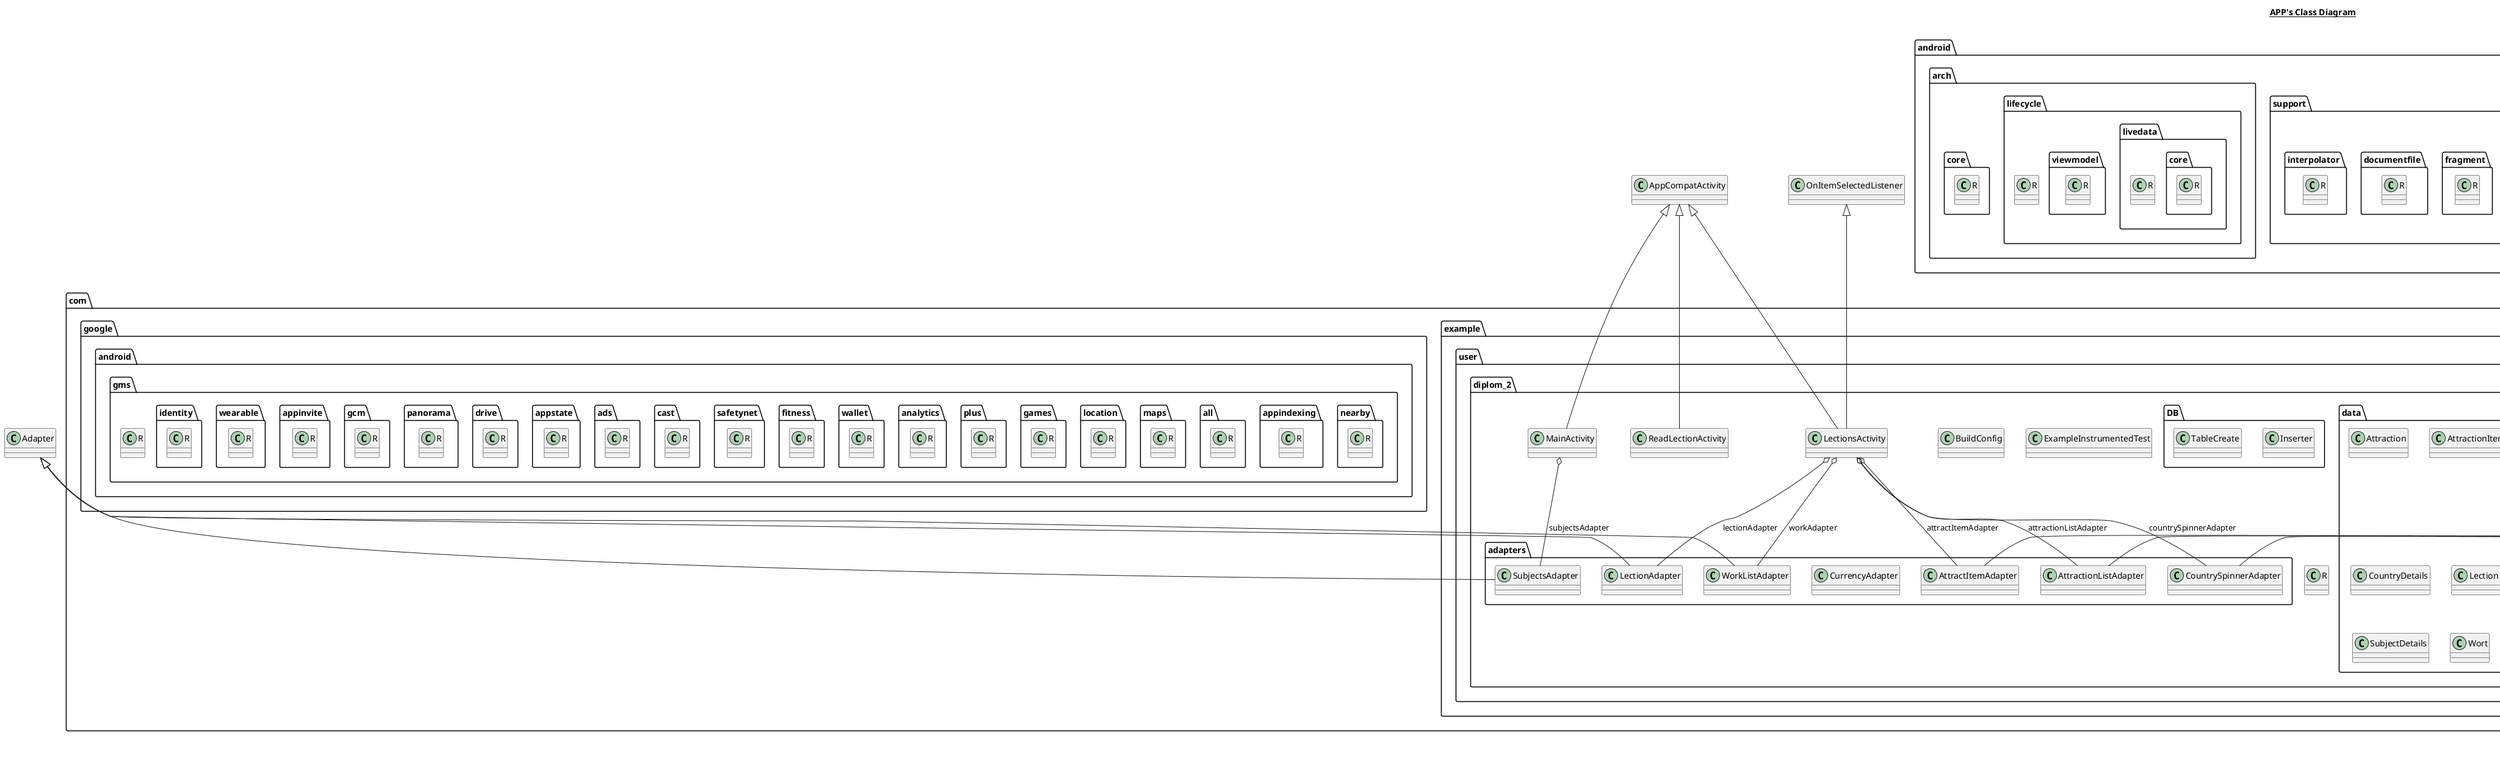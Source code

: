 @startuml

title __APP's Class Diagram__\n

  package com.example.user.diplom_2 {
    package com.example.user.diplom_2.adapters {
      class AttractItemAdapter {
      }
    }
  }
  

  package com.example.user.diplom_2 {
    package com.example.user.diplom_2.data {
      class Attraction {
      }
    }
  }
  

  package com.example.user.diplom_2 {
    package com.example.user.diplom_2.data {
      class AttractionItem {
      }
    }
  }
  

  package com.example.user.diplom_2 {
    package com.example.user.diplom_2.adapters {
      class AttractionListAdapter {
      }
    }
  }
  

  package com.example.user.diplom_2 {
    package com.example.user.diplom_2.data {
      enum AttractionTypes {
      }
    }
  }
  

  package com.example.user.diplom_2 {
    class BuildConfig {
    }
  }
  

  package com.example.user.diplom_2 {
    package com.example.user.diplom_2.data {
      class Country {
      }
    }
  }
  

  package com.example.user.diplom_2 {
    package com.example.user.diplom_2.data {
      class CountryDetails {
      }
    }
  }
  

  package com.example.user.diplom_2 {
    package com.example.user.diplom_2.adapters {
      class CountrySpinnerAdapter {
      }
    }
  }
  

  package com.example.user.diplom_2 {
    package com.example.user.diplom_2.adapters {
      class CurrencyAdapter {
      }
    }
  }
  

  package com.example.user.diplom_2 {
    class ExampleInstrumentedTest {
    }
  }
  

  package com.example.user.diplom_2 {
    package com.example.user.diplom_2.DB {
      class Inserter {
      }
    }
  }
  

  package com.example.user.diplom_2 {
    package com.example.user.diplom_2.data {
      class Lection {
      }
    }
  }
  

  package com.example.user.diplom_2 {
    package com.example.user.diplom_2.adapters {
      class LectionAdapter {
      }
    }
  }
  

  package com.example.user.diplom_2 {
    package com.example.user.diplom_2.data {
      class LectionDetails {
      }
    }
  }
  

  package com.example.user.diplom_2 {
    class LectionsActivity {
    }
  }
  

  package com.example.user.diplom_2 {
    class MainActivity {
    }
  }
  

  package android.support.v4 {
    class R {
    }
  }
  

  package com.google.android.gms {
    package com.google.android.gms.nearby {
      class R {
      }
    }
  }
  

  package android.support.localbroadcastmanager {
    class R {
    }
  }
  

  package com.google.android.gms {
    package com.google.android.gms.appindexing {
      class R {
      }
    }
  }
  

  package android.arch.lifecycle {
    package android.arch.lifecycle.livedata {
      class R {
      }
    }
  }
  

  package com.google.android.gms {
    package com.google.android.gms.all {
      class R {
      }
    }
  }
  

  package android.support.coreui {
    class R {
    }
  }
  

  package android.support.customview {
    class R {
    }
  }
  

  package android.arch.lifecycle {
    package android.arch.lifecycle.livedata {
      package android.arch.lifecycle.livedata.core {
        class R {
        }
      }
    }
  }
  

  package com.google.android.gms {
    class R {
    }
  }
  

  package com.google.android.gms {
    package com.google.android.gms.maps {
      class R {
      }
    }
  }
  

  package com.google.android.gms {
    package com.google.android.gms.location {
      class R {
      }
    }
  }
  

  package android.support.swiperefreshlayout {
    class R {
    }
  }
  

  package com.google.android.gms {
    package com.google.android.gms.games {
      class R {
      }
    }
  }
  

  package android.support.graphics.drawable {
    class R {
    }
  }
  

  package com.google.android.gms {
    package com.google.android.gms.plus {
      class R {
      }
    }
  }
  

  package com.google.android.gms {
    package com.google.android.gms.analytics {
      class R {
      }
    }
  }
  

  package android.support.v7.appcompat {
    class R {
    }
  }
  

  package android.support.v7.viewpager {
    class R {
    }
  }
  

  package com.google.android.gms {
    package com.google.android.gms.wallet {
      class R {
      }
    }
  }
  

  package com.google.android.gms {
    package com.google.android.gms.fitness {
      class R {
      }
    }
  }
  

  package android.support.v7.recyclerview {
    class R {
    }
  }
  

  package com.google.android.gms {
    package com.google.android.gms.safetynet {
      class R {
      }
    }
  }
  

  package com.google.android.gms {
    package com.google.android.gms.cast {
      class R {
      }
    }
  }
  

  package android.support.asynclayoutinflater {
    class R {
    }
  }
  

  package android.support.slidingpanelayout {
    class R {
    }
  }
  

  package android.support.cursoradapter {
    class R {
    }
  }
  

  package androidx.versionedparcelable {
    class R {
    }
  }
  

  package com.google.android.gms {
    package com.google.android.gms.ads {
      class R {
      }
    }
  }
  

  package android.support.print {
    class R {
    }
  }
  

  package com.google.android.gms {
    package com.google.android.gms.appstate {
      class R {
      }
    }
  }
  

  package android.support.loader {
    class R {
    }
  }
  

  package com.google.android.gms {
    package com.google.android.gms.drive {
      class R {
      }
    }
  }
  

  package android.support.v7.palette {
    class R {
    }
  }
  

  package android.support.v7.cardview {
    class R {
    }
  }
  

  package android.arch.lifecycle {
    package android.arch.lifecycle.viewmodel {
      class R {
      }
    }
  }
  

  package com.google.android.gms {
    package com.google.android.gms.panorama {
      class R {
      }
    }
  }
  

  package android.support.compat {
    class R {
    }
  }
  

  package android.support.transition {
    class R {
    }
  }
  

  package com.google.android.gms {
    package com.google.android.gms.gcm {
      class R {
      }
    }
  }
  

  package android.support.drawerlayout {
    class R {
    }
  }
  

  package com.example.user.diplom_2 {
    class R {
    }
  }
  

  package android.support.design {
    class R {
    }
  }
  

  package android.support.coreutils {
    class R {
    }
  }
  

  package android.support.constraint {
    class R {
    }
  }
  

  package android.support.coordinatorlayout {
    class R {
    }
  }
  

  package com.google.android.gms {
    package com.google.android.gms.appinvite {
      class R {
      }
    }
  }
  

  package android.support.mediacompat {
    class R {
    }
  }
  

  package com.google.android.gms {
    package com.google.android.gms.wearable {
      class R {
      }
    }
  }
  

  package android.support.fragment {
    class R {
    }
  }
  

  package com.google.android.gms {
    package com.google.android.gms.identity {
      class R {
      }
    }
  }
  

  package android.arch.core {
    class R {
    }
  }
  

  package android.arch.lifecycle {
    class R {
    }
  }
  

  package android.support.documentfile {
    class R {
    }
  }
  

  package android.support.v7.mediarouter {
    class R {
    }
  }
  

  package android.support.interpolator {
    class R {
    }
  }
  

  package com.example.user.diplom_2 {
    class ReadLectionActivity {
    }
  }
  

  package com.example.user.diplom_2 {
    package com.example.user.diplom_2.data {
      class Subject {
      }
    }
  }
  

  package com.example.user.diplom_2 {
    package com.example.user.diplom_2.data {
      class SubjectDetails {
      }
    }
  }
  

  package com.example.user.diplom_2 {
    package com.example.user.diplom_2.adapters {
      class SubjectsAdapter {
      }
    }
  }
  

  package com.example.user.diplom_2 {
    package com.example.user.diplom_2.DB {
      class TableCreate {
      }
    }
  }
  

  package com.example.user.diplom_2 {
    package com.example.user.diplom_2.adapters {
      class WorkListAdapter {
      }
    }
  }
  

  package com.example.user.diplom_2 {
    package com.example.user.diplom_2.data {
      class Wort {
      }
    }
  }
  

  package com.example.user.diplom_2 {
    package com.example.user.diplom_2.data {
      class WortDetails {
      }
    }
  }
  

  AttractItemAdapter -up-|> ArrayAdapter
  AttractionListAdapter -up-|> ArrayAdapter
  CountrySpinnerAdapter -up-|> ArrayAdapter
  LectionAdapter -up-|> Adapter
  LectionsActivity -up-|> OnItemSelectedListener
  LectionsActivity -up-|> AppCompatActivity
  LectionsActivity o-- LectionAdapter : lectionAdapter
  LectionsActivity o-- WorkListAdapter : workAdapter
  LectionsActivity o-- AttractItemAdapter : attractItemAdapter
  LectionsActivity o-- AttractionListAdapter : attractionListAdapter
  LectionsActivity o-- CountrySpinnerAdapter : countrySpinnerAdapter
  MainActivity -up-|> AppCompatActivity
  MainActivity o-- SubjectsAdapter : subjectsAdapter
  ReadLectionActivity -up-|> AppCompatActivity
  SubjectsAdapter -up-|> Adapter
  WorkListAdapter -up-|> Adapter


right footer


PlantUML diagram generated by SketchIt! (https://bitbucket.org/pmesmeur/sketch.it)
For more information about this tool, please contact philippe.mesmeur@gmail.com
endfooter

@enduml
